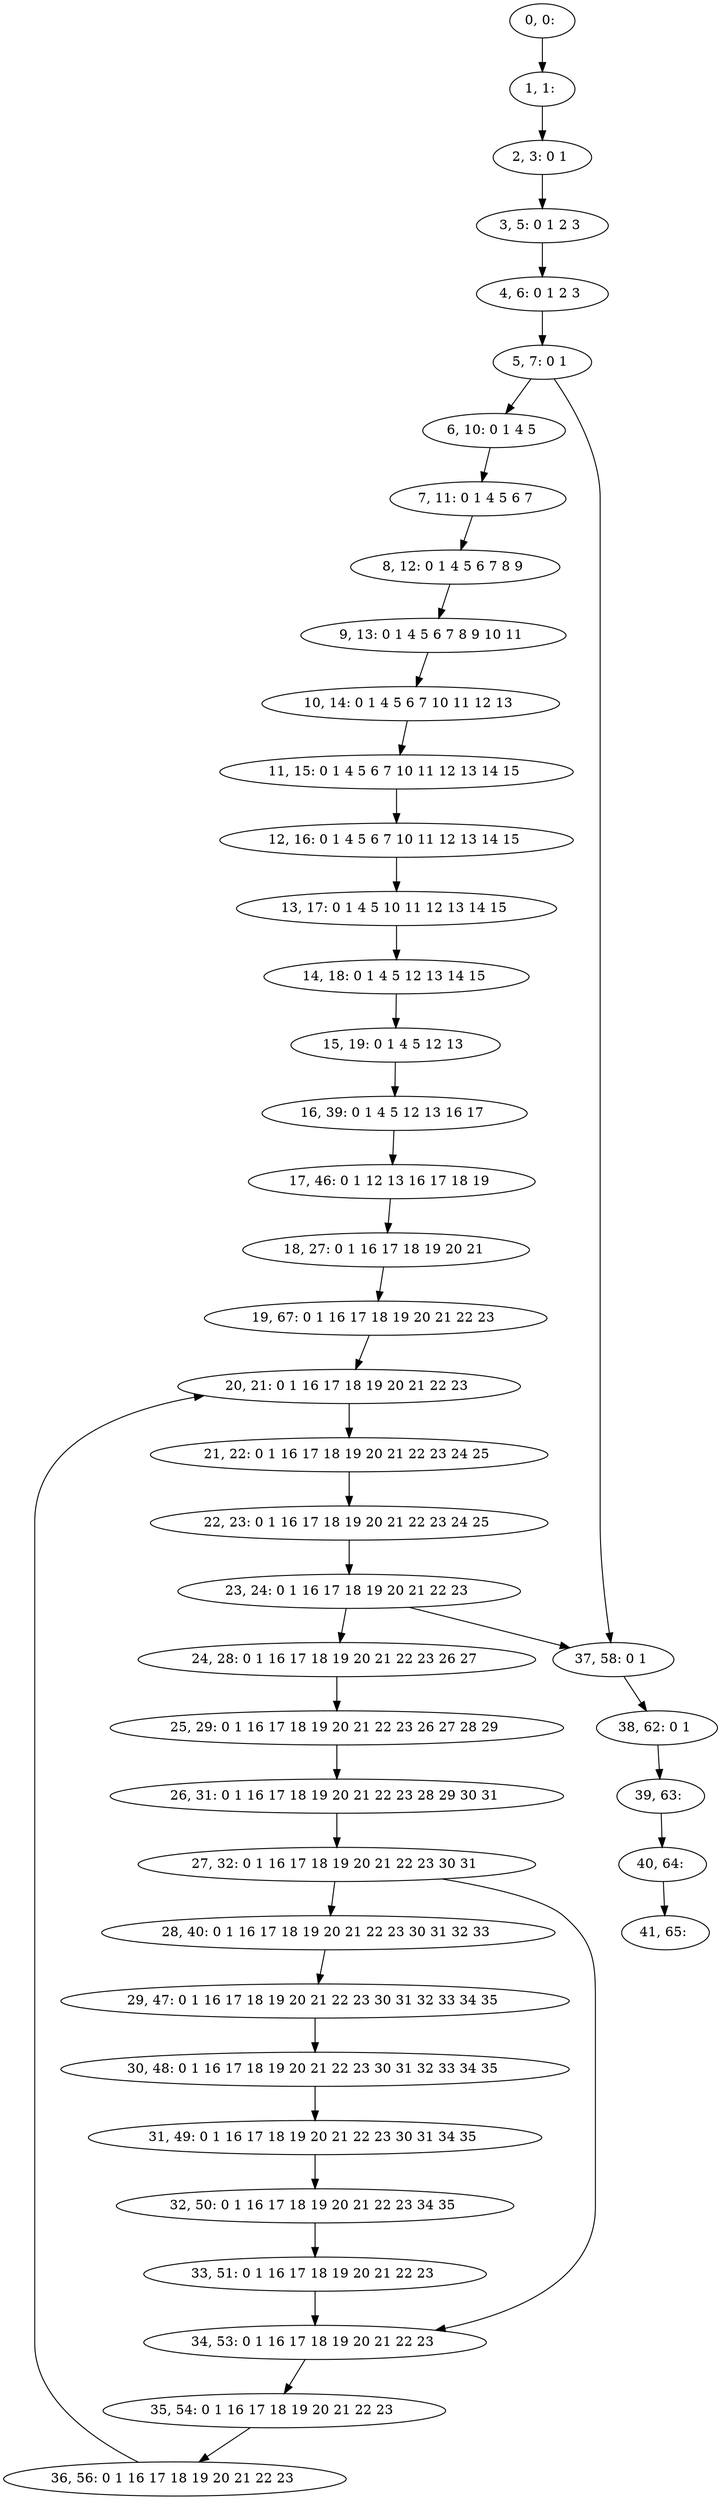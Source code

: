 digraph G {
0[label="0, 0: "];
1[label="1, 1: "];
2[label="2, 3: 0 1 "];
3[label="3, 5: 0 1 2 3 "];
4[label="4, 6: 0 1 2 3 "];
5[label="5, 7: 0 1 "];
6[label="6, 10: 0 1 4 5 "];
7[label="7, 11: 0 1 4 5 6 7 "];
8[label="8, 12: 0 1 4 5 6 7 8 9 "];
9[label="9, 13: 0 1 4 5 6 7 8 9 10 11 "];
10[label="10, 14: 0 1 4 5 6 7 10 11 12 13 "];
11[label="11, 15: 0 1 4 5 6 7 10 11 12 13 14 15 "];
12[label="12, 16: 0 1 4 5 6 7 10 11 12 13 14 15 "];
13[label="13, 17: 0 1 4 5 10 11 12 13 14 15 "];
14[label="14, 18: 0 1 4 5 12 13 14 15 "];
15[label="15, 19: 0 1 4 5 12 13 "];
16[label="16, 39: 0 1 4 5 12 13 16 17 "];
17[label="17, 46: 0 1 12 13 16 17 18 19 "];
18[label="18, 27: 0 1 16 17 18 19 20 21 "];
19[label="19, 67: 0 1 16 17 18 19 20 21 22 23 "];
20[label="20, 21: 0 1 16 17 18 19 20 21 22 23 "];
21[label="21, 22: 0 1 16 17 18 19 20 21 22 23 24 25 "];
22[label="22, 23: 0 1 16 17 18 19 20 21 22 23 24 25 "];
23[label="23, 24: 0 1 16 17 18 19 20 21 22 23 "];
24[label="24, 28: 0 1 16 17 18 19 20 21 22 23 26 27 "];
25[label="25, 29: 0 1 16 17 18 19 20 21 22 23 26 27 28 29 "];
26[label="26, 31: 0 1 16 17 18 19 20 21 22 23 28 29 30 31 "];
27[label="27, 32: 0 1 16 17 18 19 20 21 22 23 30 31 "];
28[label="28, 40: 0 1 16 17 18 19 20 21 22 23 30 31 32 33 "];
29[label="29, 47: 0 1 16 17 18 19 20 21 22 23 30 31 32 33 34 35 "];
30[label="30, 48: 0 1 16 17 18 19 20 21 22 23 30 31 32 33 34 35 "];
31[label="31, 49: 0 1 16 17 18 19 20 21 22 23 30 31 34 35 "];
32[label="32, 50: 0 1 16 17 18 19 20 21 22 23 34 35 "];
33[label="33, 51: 0 1 16 17 18 19 20 21 22 23 "];
34[label="34, 53: 0 1 16 17 18 19 20 21 22 23 "];
35[label="35, 54: 0 1 16 17 18 19 20 21 22 23 "];
36[label="36, 56: 0 1 16 17 18 19 20 21 22 23 "];
37[label="37, 58: 0 1 "];
38[label="38, 62: 0 1 "];
39[label="39, 63: "];
40[label="40, 64: "];
41[label="41, 65: "];
0->1 ;
1->2 ;
2->3 ;
3->4 ;
4->5 ;
5->6 ;
5->37 ;
6->7 ;
7->8 ;
8->9 ;
9->10 ;
10->11 ;
11->12 ;
12->13 ;
13->14 ;
14->15 ;
15->16 ;
16->17 ;
17->18 ;
18->19 ;
19->20 ;
20->21 ;
21->22 ;
22->23 ;
23->24 ;
23->37 ;
24->25 ;
25->26 ;
26->27 ;
27->28 ;
27->34 ;
28->29 ;
29->30 ;
30->31 ;
31->32 ;
32->33 ;
33->34 ;
34->35 ;
35->36 ;
36->20 ;
37->38 ;
38->39 ;
39->40 ;
40->41 ;
}
